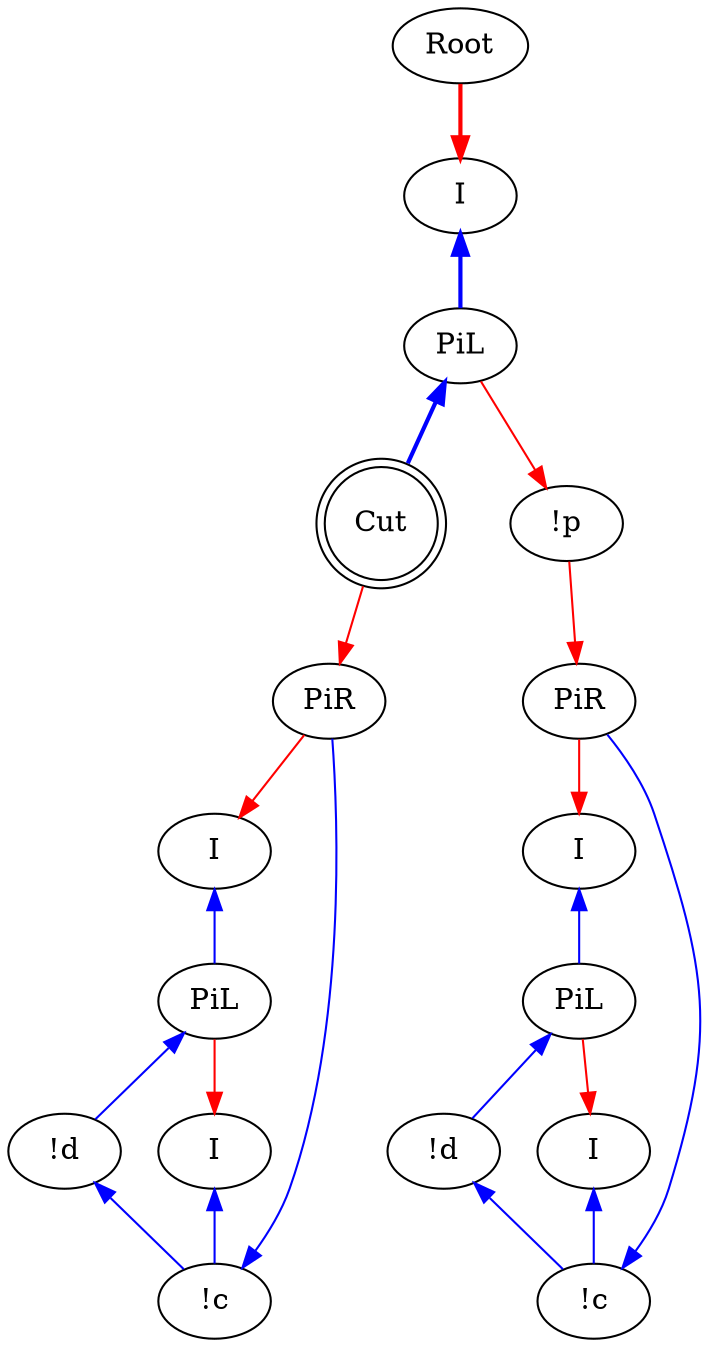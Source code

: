 digraph {
"Root0" [label="Root"]
"Cut0" [label="Cut",shape=doublecircle]
"PiR0" [label="PiR"]
"!c0" [label="!c"]
"!d0" [label="!d"]
"PiL0" [label="PiL"]
"I0" [label="I"]
"I1" [label="I"]
"PiL1" [label="PiL"]
"!p0" [label="!p"]
"PiR1" [label="PiR"]
"!c1" [label="!c"]
"!d1" [label="!d"]
"PiL2" [label="PiL"]
"I2" [label="I"]
"I3" [label="I"]
"I4" [label="I"]
"PiL1" -> "!p0"[color=red,tooltip="fp"]
"Cut0" -> "PiR0"[color=red,tooltip="o1"]
"PiL1" -> "Cut0"[color=blue,tooltip="o1l",penwidth=2,dir=back]
"!p0" -> "PiR1"[color=red,tooltip="o2"]
"Root0" -> "I4"[color=red,tooltip="ret",penwidth=2]
"I4" -> "PiL1"[color=blue,tooltip="ret_l",penwidth=2,dir=back]
"PiR0" -> "I1"[color=red,tooltip="ret_o1"]
"I1" -> "PiL0"[color=blue,tooltip="ret_o1l",dir=back]
"PiR1" -> "I3"[color=red,tooltip="ret_o2"]
"I3" -> "PiL2"[color=blue,tooltip="ret_o2l",dir=back]
"I0" -> "!c0"[color=blue,tooltip="x1_o1",dir=back]
"PiL0" -> "I0"[color=red,tooltip="x1_o1r"]
"I2" -> "!c1"[color=blue,tooltip="x1_o2",dir=back]
"PiL2" -> "I2"[color=red,tooltip="x1_o2r"]
"!d0" -> "!c0"[color=blue,tooltip="x2_o1",dir=back]
"!d1" -> "!c1"[color=blue,tooltip="x2_o2",dir=back]
"PiL0" -> "!d0"[color=blue,tooltip="x2i_o1",dir=back]
"PiL2" -> "!d1"[color=blue,tooltip="x2i_o2",dir=back]
"!c0" -> "PiR0"[color=blue,tooltip="x_o1",dir=back]
"!c1" -> "PiR1"[color=blue,tooltip="x_o2",dir=back]
}
